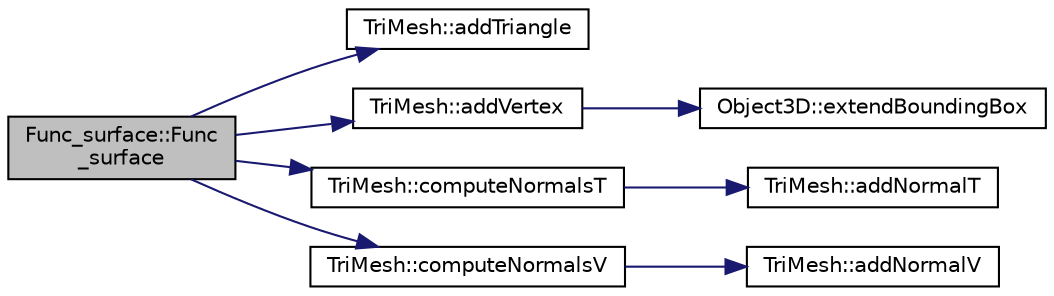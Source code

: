 digraph "Func_surface::Func_surface"
{
  edge [fontname="Helvetica",fontsize="10",labelfontname="Helvetica",labelfontsize="10"];
  node [fontname="Helvetica",fontsize="10",shape=record];
  rankdir="LR";
  Node1 [label="Func_surface::Func\l_surface",height=0.2,width=0.4,color="black", fillcolor="grey75", style="filled", fontcolor="black"];
  Node1 -> Node2 [color="midnightblue",fontsize="10",style="solid",fontname="Helvetica"];
  Node2 [label="TriMesh::addTriangle",height=0.2,width=0.4,color="black", fillcolor="white", style="filled",URL="$classTriMesh.html#af42d53d768083eb29b591a712037fcef"];
  Node1 -> Node3 [color="midnightblue",fontsize="10",style="solid",fontname="Helvetica"];
  Node3 [label="TriMesh::addVertex",height=0.2,width=0.4,color="black", fillcolor="white", style="filled",URL="$classTriMesh.html#ae0d2c0bdf6b91931ee86aa51c8bfc29d"];
  Node3 -> Node4 [color="midnightblue",fontsize="10",style="solid",fontname="Helvetica"];
  Node4 [label="Object3D::extendBoundingBox",height=0.2,width=0.4,color="black", fillcolor="white", style="filled",URL="$classObject3D.html#a3b86fbd9b122140b1ed68461abb1e583"];
  Node1 -> Node5 [color="midnightblue",fontsize="10",style="solid",fontname="Helvetica"];
  Node5 [label="TriMesh::computeNormalsT",height=0.2,width=0.4,color="black", fillcolor="white", style="filled",URL="$classTriMesh.html#a7a0ccea06db5bee5972cf601bd48510a"];
  Node5 -> Node6 [color="midnightblue",fontsize="10",style="solid",fontname="Helvetica"];
  Node6 [label="TriMesh::addNormalT",height=0.2,width=0.4,color="black", fillcolor="white", style="filled",URL="$classTriMesh.html#a32967a7d13c9cecd5ba93a89e0409f7d"];
  Node1 -> Node7 [color="midnightblue",fontsize="10",style="solid",fontname="Helvetica"];
  Node7 [label="TriMesh::computeNormalsV",height=0.2,width=0.4,color="black", fillcolor="white", style="filled",URL="$classTriMesh.html#a2afd756d3720ffa295ad29bab3d3a77e"];
  Node7 -> Node8 [color="midnightblue",fontsize="10",style="solid",fontname="Helvetica"];
  Node8 [label="TriMesh::addNormalV",height=0.2,width=0.4,color="black", fillcolor="white", style="filled",URL="$classTriMesh.html#a36f8783ffc98a97b5b022060609b7c55"];
}
